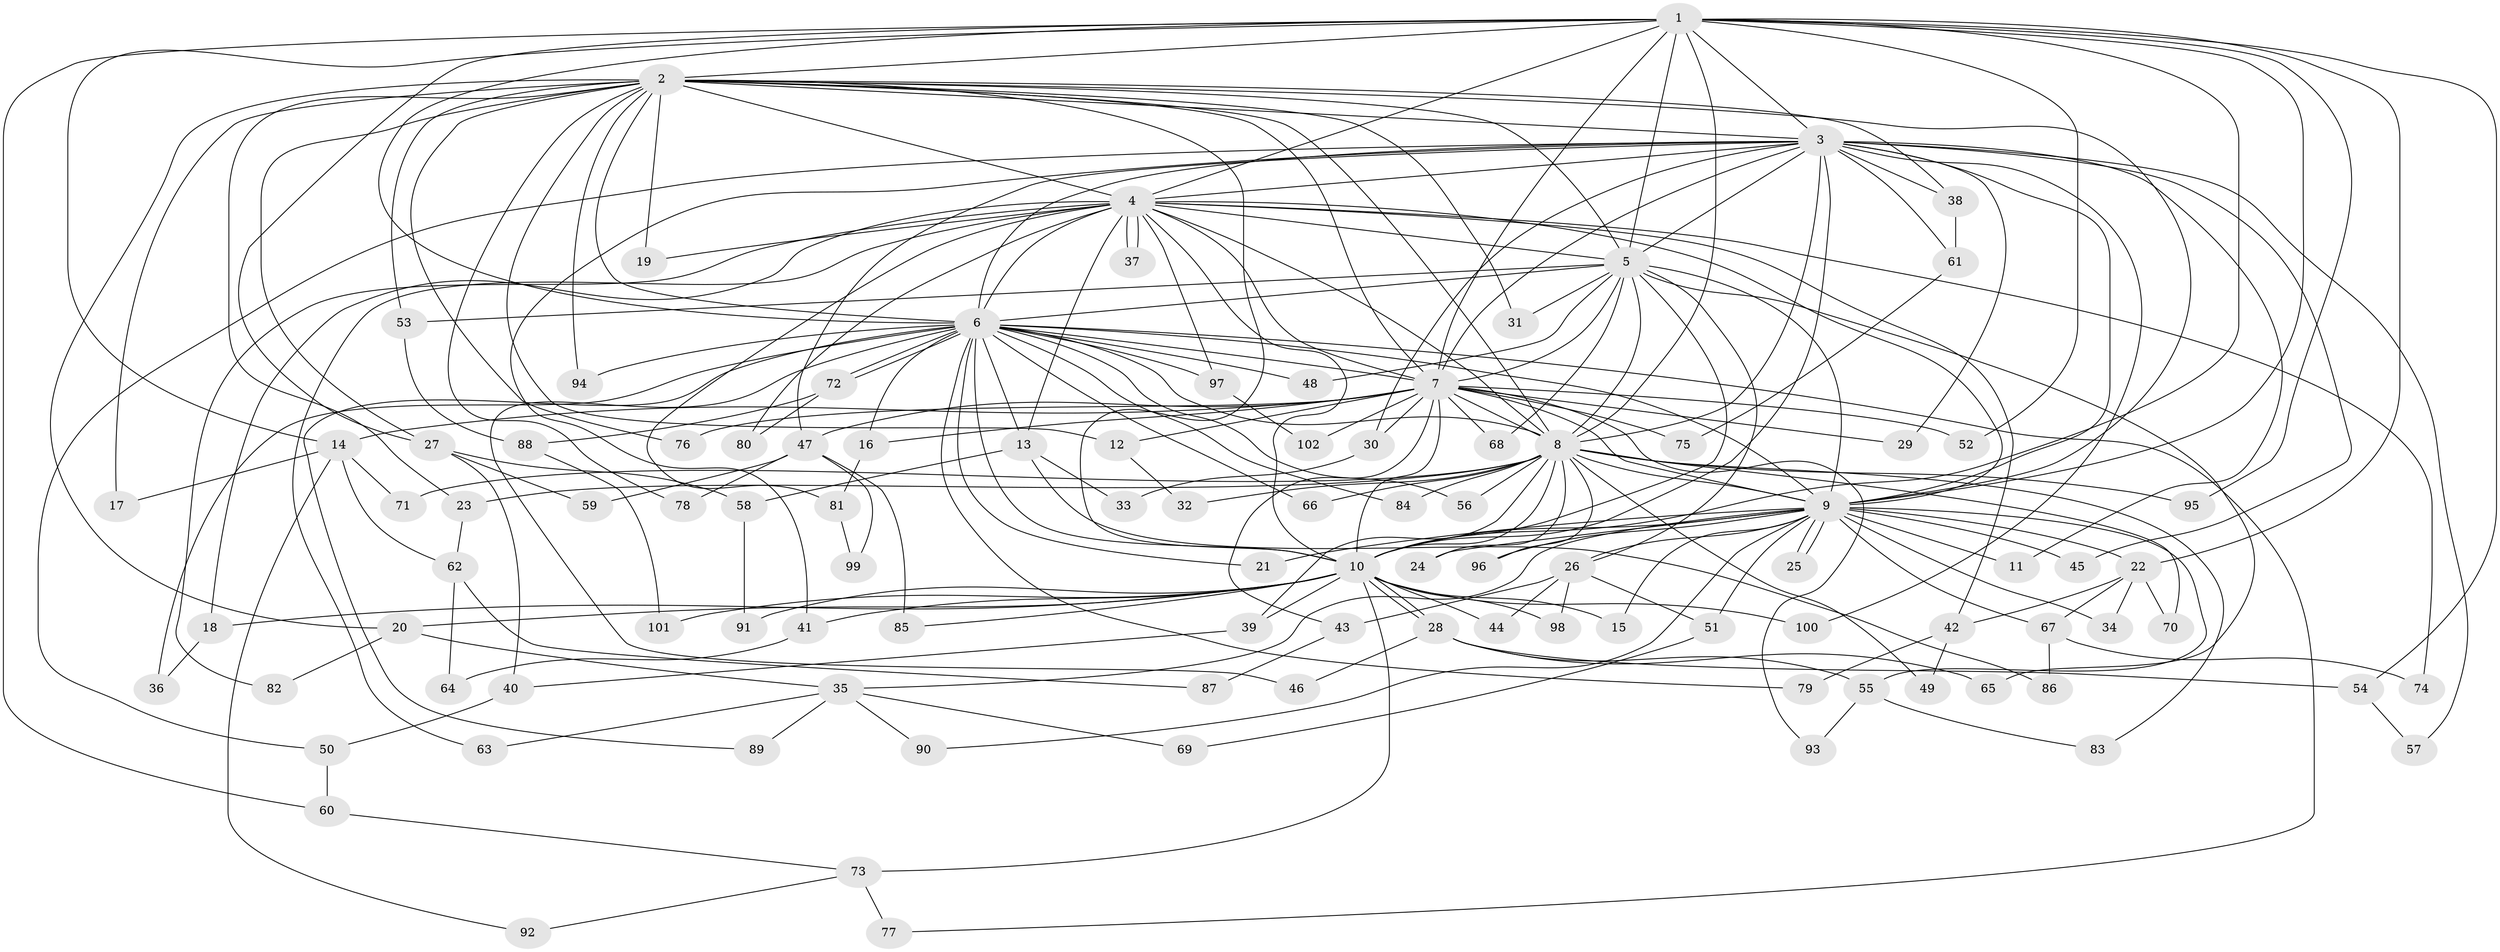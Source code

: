 // coarse degree distribution, {13: 0.0136986301369863, 25: 0.0136986301369863, 16: 0.0136986301369863, 18: 0.0136986301369863, 12: 0.0136986301369863, 21: 0.0273972602739726, 19: 0.0136986301369863, 20: 0.0136986301369863, 2: 0.5342465753424658, 6: 0.0821917808219178, 3: 0.1095890410958904, 4: 0.0684931506849315, 1: 0.0273972602739726, 8: 0.0136986301369863, 5: 0.0410958904109589}
// Generated by graph-tools (version 1.1) at 2025/49/03/04/25 22:49:27]
// undirected, 102 vertices, 229 edges
graph export_dot {
  node [color=gray90,style=filled];
  1;
  2;
  3;
  4;
  5;
  6;
  7;
  8;
  9;
  10;
  11;
  12;
  13;
  14;
  15;
  16;
  17;
  18;
  19;
  20;
  21;
  22;
  23;
  24;
  25;
  26;
  27;
  28;
  29;
  30;
  31;
  32;
  33;
  34;
  35;
  36;
  37;
  38;
  39;
  40;
  41;
  42;
  43;
  44;
  45;
  46;
  47;
  48;
  49;
  50;
  51;
  52;
  53;
  54;
  55;
  56;
  57;
  58;
  59;
  60;
  61;
  62;
  63;
  64;
  65;
  66;
  67;
  68;
  69;
  70;
  71;
  72;
  73;
  74;
  75;
  76;
  77;
  78;
  79;
  80;
  81;
  82;
  83;
  84;
  85;
  86;
  87;
  88;
  89;
  90;
  91;
  92;
  93;
  94;
  95;
  96;
  97;
  98;
  99;
  100;
  101;
  102;
  1 -- 2;
  1 -- 3;
  1 -- 4;
  1 -- 5;
  1 -- 6;
  1 -- 7;
  1 -- 8;
  1 -- 9;
  1 -- 10;
  1 -- 14;
  1 -- 22;
  1 -- 27;
  1 -- 52;
  1 -- 54;
  1 -- 60;
  1 -- 95;
  2 -- 3;
  2 -- 4;
  2 -- 5;
  2 -- 6;
  2 -- 7;
  2 -- 8;
  2 -- 9;
  2 -- 10;
  2 -- 12;
  2 -- 17;
  2 -- 19;
  2 -- 20;
  2 -- 23;
  2 -- 27;
  2 -- 31;
  2 -- 38;
  2 -- 53;
  2 -- 76;
  2 -- 78;
  2 -- 94;
  3 -- 4;
  3 -- 5;
  3 -- 6;
  3 -- 7;
  3 -- 8;
  3 -- 9;
  3 -- 10;
  3 -- 11;
  3 -- 29;
  3 -- 30;
  3 -- 38;
  3 -- 41;
  3 -- 45;
  3 -- 47;
  3 -- 50;
  3 -- 57;
  3 -- 61;
  3 -- 100;
  4 -- 5;
  4 -- 6;
  4 -- 7;
  4 -- 8;
  4 -- 9;
  4 -- 10;
  4 -- 13;
  4 -- 18;
  4 -- 19;
  4 -- 37;
  4 -- 37;
  4 -- 42;
  4 -- 63;
  4 -- 74;
  4 -- 80;
  4 -- 81;
  4 -- 82;
  4 -- 97;
  5 -- 6;
  5 -- 7;
  5 -- 8;
  5 -- 9;
  5 -- 10;
  5 -- 26;
  5 -- 31;
  5 -- 48;
  5 -- 53;
  5 -- 65;
  5 -- 68;
  6 -- 7;
  6 -- 8;
  6 -- 9;
  6 -- 10;
  6 -- 13;
  6 -- 16;
  6 -- 21;
  6 -- 36;
  6 -- 46;
  6 -- 48;
  6 -- 56;
  6 -- 66;
  6 -- 72;
  6 -- 72;
  6 -- 77;
  6 -- 79;
  6 -- 84;
  6 -- 89;
  6 -- 94;
  6 -- 97;
  7 -- 8;
  7 -- 9;
  7 -- 10;
  7 -- 12;
  7 -- 14;
  7 -- 16;
  7 -- 29;
  7 -- 30;
  7 -- 43;
  7 -- 47;
  7 -- 52;
  7 -- 68;
  7 -- 75;
  7 -- 76;
  7 -- 93;
  7 -- 102;
  8 -- 9;
  8 -- 10;
  8 -- 23;
  8 -- 24;
  8 -- 32;
  8 -- 39;
  8 -- 49;
  8 -- 56;
  8 -- 66;
  8 -- 70;
  8 -- 71;
  8 -- 83;
  8 -- 84;
  8 -- 95;
  8 -- 96;
  9 -- 10;
  9 -- 11;
  9 -- 15;
  9 -- 21;
  9 -- 22;
  9 -- 24;
  9 -- 25;
  9 -- 25;
  9 -- 26;
  9 -- 34;
  9 -- 35;
  9 -- 45;
  9 -- 51;
  9 -- 55;
  9 -- 67;
  9 -- 90;
  9 -- 96;
  10 -- 15;
  10 -- 18;
  10 -- 20;
  10 -- 28;
  10 -- 28;
  10 -- 39;
  10 -- 41;
  10 -- 44;
  10 -- 73;
  10 -- 85;
  10 -- 91;
  10 -- 98;
  10 -- 100;
  10 -- 101;
  12 -- 32;
  13 -- 33;
  13 -- 58;
  13 -- 86;
  14 -- 17;
  14 -- 62;
  14 -- 71;
  14 -- 92;
  16 -- 81;
  18 -- 36;
  20 -- 35;
  20 -- 82;
  22 -- 34;
  22 -- 42;
  22 -- 67;
  22 -- 70;
  23 -- 62;
  26 -- 43;
  26 -- 44;
  26 -- 51;
  26 -- 98;
  27 -- 40;
  27 -- 58;
  27 -- 59;
  28 -- 46;
  28 -- 54;
  28 -- 55;
  28 -- 65;
  30 -- 33;
  35 -- 63;
  35 -- 69;
  35 -- 89;
  35 -- 90;
  38 -- 61;
  39 -- 40;
  40 -- 50;
  41 -- 64;
  42 -- 49;
  42 -- 79;
  43 -- 87;
  47 -- 59;
  47 -- 78;
  47 -- 85;
  47 -- 99;
  50 -- 60;
  51 -- 69;
  53 -- 88;
  54 -- 57;
  55 -- 83;
  55 -- 93;
  58 -- 91;
  60 -- 73;
  61 -- 75;
  62 -- 64;
  62 -- 87;
  67 -- 74;
  67 -- 86;
  72 -- 80;
  72 -- 88;
  73 -- 77;
  73 -- 92;
  81 -- 99;
  88 -- 101;
  97 -- 102;
}
